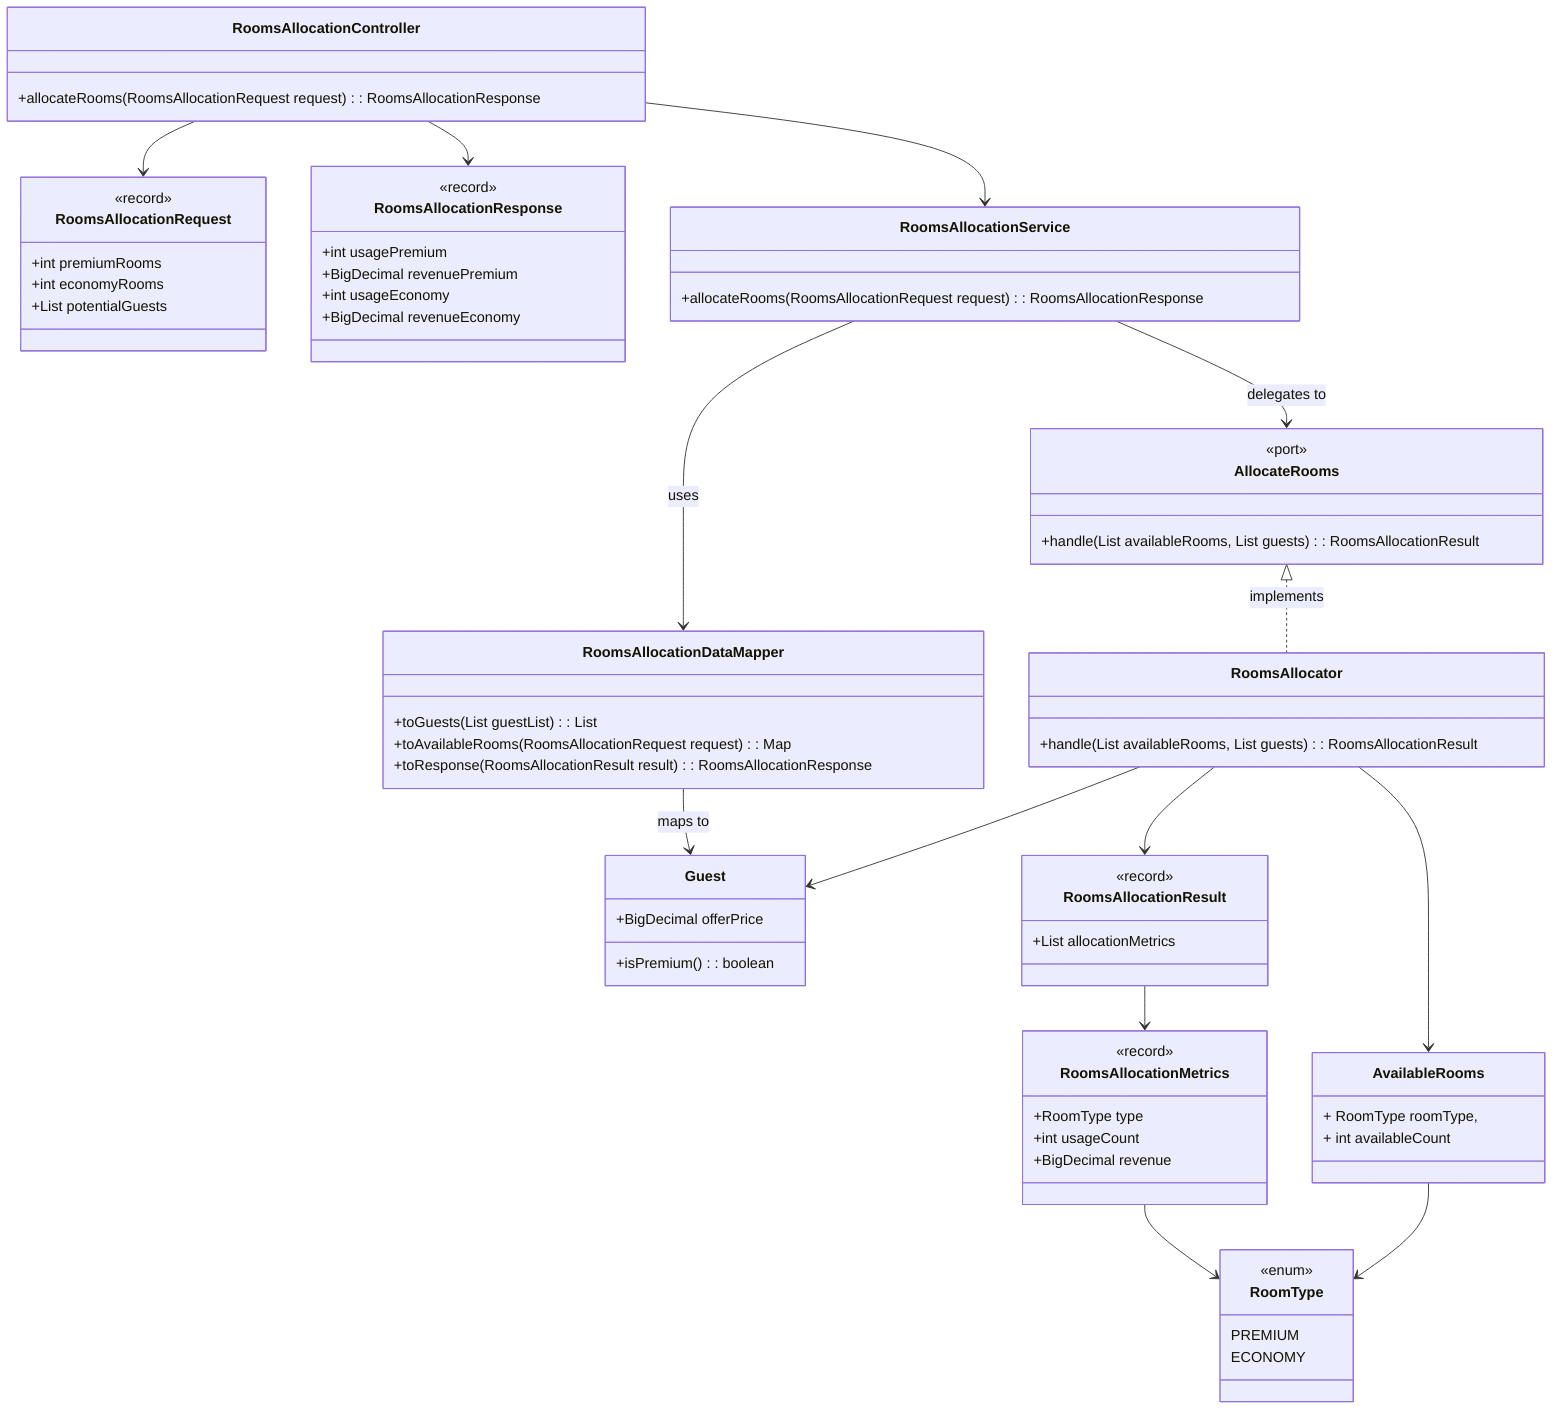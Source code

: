 classDiagram
direction TB

    class RoomsAllocationController {
        +allocateRooms(RoomsAllocationRequest request): RoomsAllocationResponse
    }

    class RoomsAllocationRequest {
        <<record>>
        +int premiumRooms
        +int economyRooms
        +List<BigDecimal> potentialGuests
    }

    class RoomsAllocationResponse {
        <<record>>
        +int usagePremium
        +BigDecimal revenuePremium
        +int usageEconomy
        +BigDecimal revenueEconomy
    }

    class RoomsAllocationService {
        +allocateRooms(RoomsAllocationRequest request): RoomsAllocationResponse
    }

    class RoomsAllocationDataMapper {
        +toGuests(List<BigDecimal> guestList): List<Guest>
        +toAvailableRooms(RoomsAllocationRequest request): Map<RoomType, Integer>
        +toResponse(RoomsAllocationResult result): RoomsAllocationResponse
    }

    class Guest {
	    +BigDecimal offerPrice
        +isPremium(): boolean
    }

    class AllocateRooms {
        <<port>>
        +handle(List<AvailableRooms> availableRooms, List<Guest> guests): RoomsAllocationResult
    }

    class RoomsAllocator {
        +handle(List<AvailableRooms> availableRooms, List<Guest> guests): RoomsAllocationResult
    }

    class AvailableRooms {
        + RoomType roomType,
        + int availableCount
    }

    class RoomsAllocationResult {
        <<record>>
        +List<RoomsAllocationMetrics> allocationMetrics
    }

    class RoomsAllocationMetrics {
        <<record>>
        +RoomType type
        +int usageCount
        +BigDecimal revenue
    }


    class RoomType {
        <<enum>>
        PREMIUM
        ECONOMY
    }

    RoomsAllocationController --> RoomsAllocationRequest
    RoomsAllocationController --> RoomsAllocationResponse
    RoomsAllocationController --> RoomsAllocationService
    RoomsAllocationService --> RoomsAllocationDataMapper :uses
    RoomsAllocationDataMapper --> Guest :maps to
    RoomsAllocationService --> AllocateRooms :delegates to
    AllocateRooms <|.. RoomsAllocator : implements
    RoomsAllocator --> RoomsAllocationResult
    RoomsAllocationResult --> RoomsAllocationMetrics
    RoomsAllocationMetrics --> RoomType
    RoomsAllocator --> Guest
    AvailableRooms --> RoomType
    RoomsAllocator --> AvailableRooms